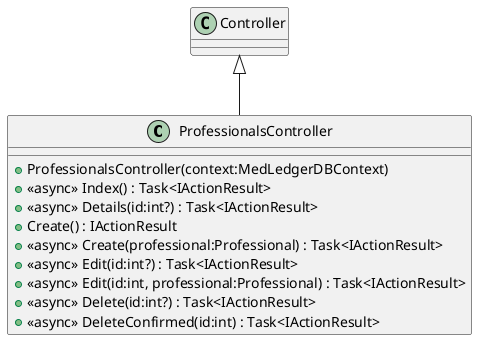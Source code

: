 @startuml
class ProfessionalsController {
    + ProfessionalsController(context:MedLedgerDBContext)
    + <<async>> Index() : Task<IActionResult>
    + <<async>> Details(id:int?) : Task<IActionResult>
    + Create() : IActionResult
    + <<async>> Create(professional:Professional) : Task<IActionResult>
    + <<async>> Edit(id:int?) : Task<IActionResult>
    + <<async>> Edit(id:int, professional:Professional) : Task<IActionResult>
    + <<async>> Delete(id:int?) : Task<IActionResult>
    + <<async>> DeleteConfirmed(id:int) : Task<IActionResult>
}
Controller <|-- ProfessionalsController
@enduml
